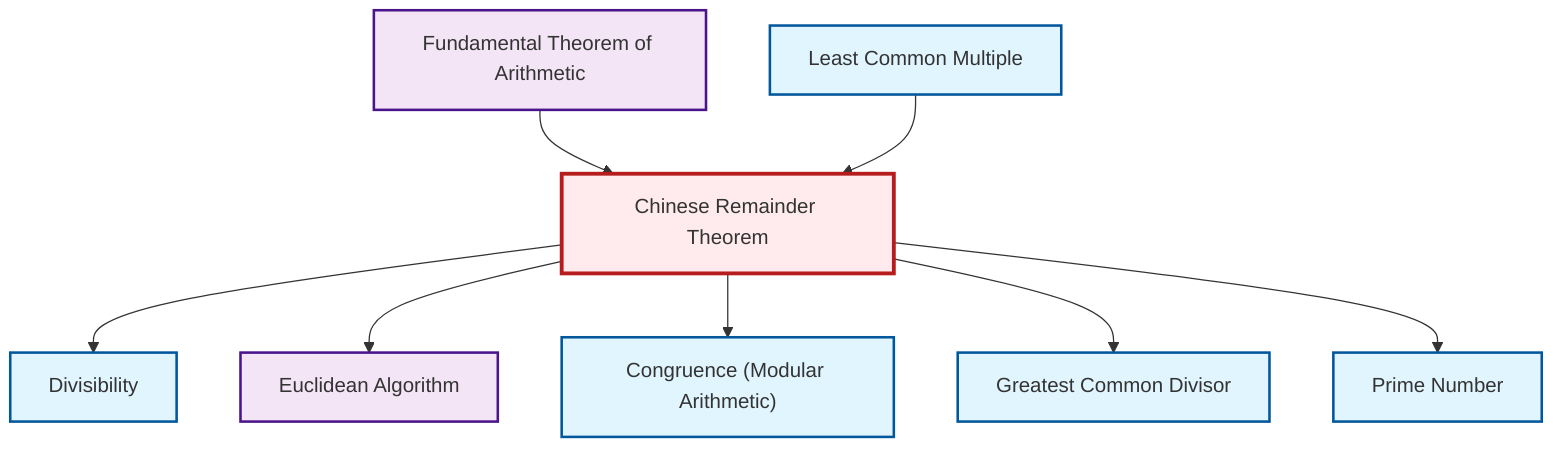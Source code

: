 graph TD
    classDef definition fill:#e1f5fe,stroke:#01579b,stroke-width:2px
    classDef theorem fill:#f3e5f5,stroke:#4a148c,stroke-width:2px
    classDef axiom fill:#fff3e0,stroke:#e65100,stroke-width:2px
    classDef example fill:#e8f5e9,stroke:#1b5e20,stroke-width:2px
    classDef current fill:#ffebee,stroke:#b71c1c,stroke-width:3px
    def-prime["Prime Number"]:::definition
    thm-euclidean-algorithm["Euclidean Algorithm"]:::theorem
    def-lcm["Least Common Multiple"]:::definition
    def-gcd["Greatest Common Divisor"]:::definition
    thm-fundamental-arithmetic["Fundamental Theorem of Arithmetic"]:::theorem
    def-congruence["Congruence (Modular Arithmetic)"]:::definition
    def-divisibility["Divisibility"]:::definition
    thm-chinese-remainder["Chinese Remainder Theorem"]:::theorem
    thm-chinese-remainder --> def-divisibility
    thm-chinese-remainder --> thm-euclidean-algorithm
    thm-fundamental-arithmetic --> thm-chinese-remainder
    thm-chinese-remainder --> def-congruence
    thm-chinese-remainder --> def-gcd
    thm-chinese-remainder --> def-prime
    def-lcm --> thm-chinese-remainder
    class thm-chinese-remainder current